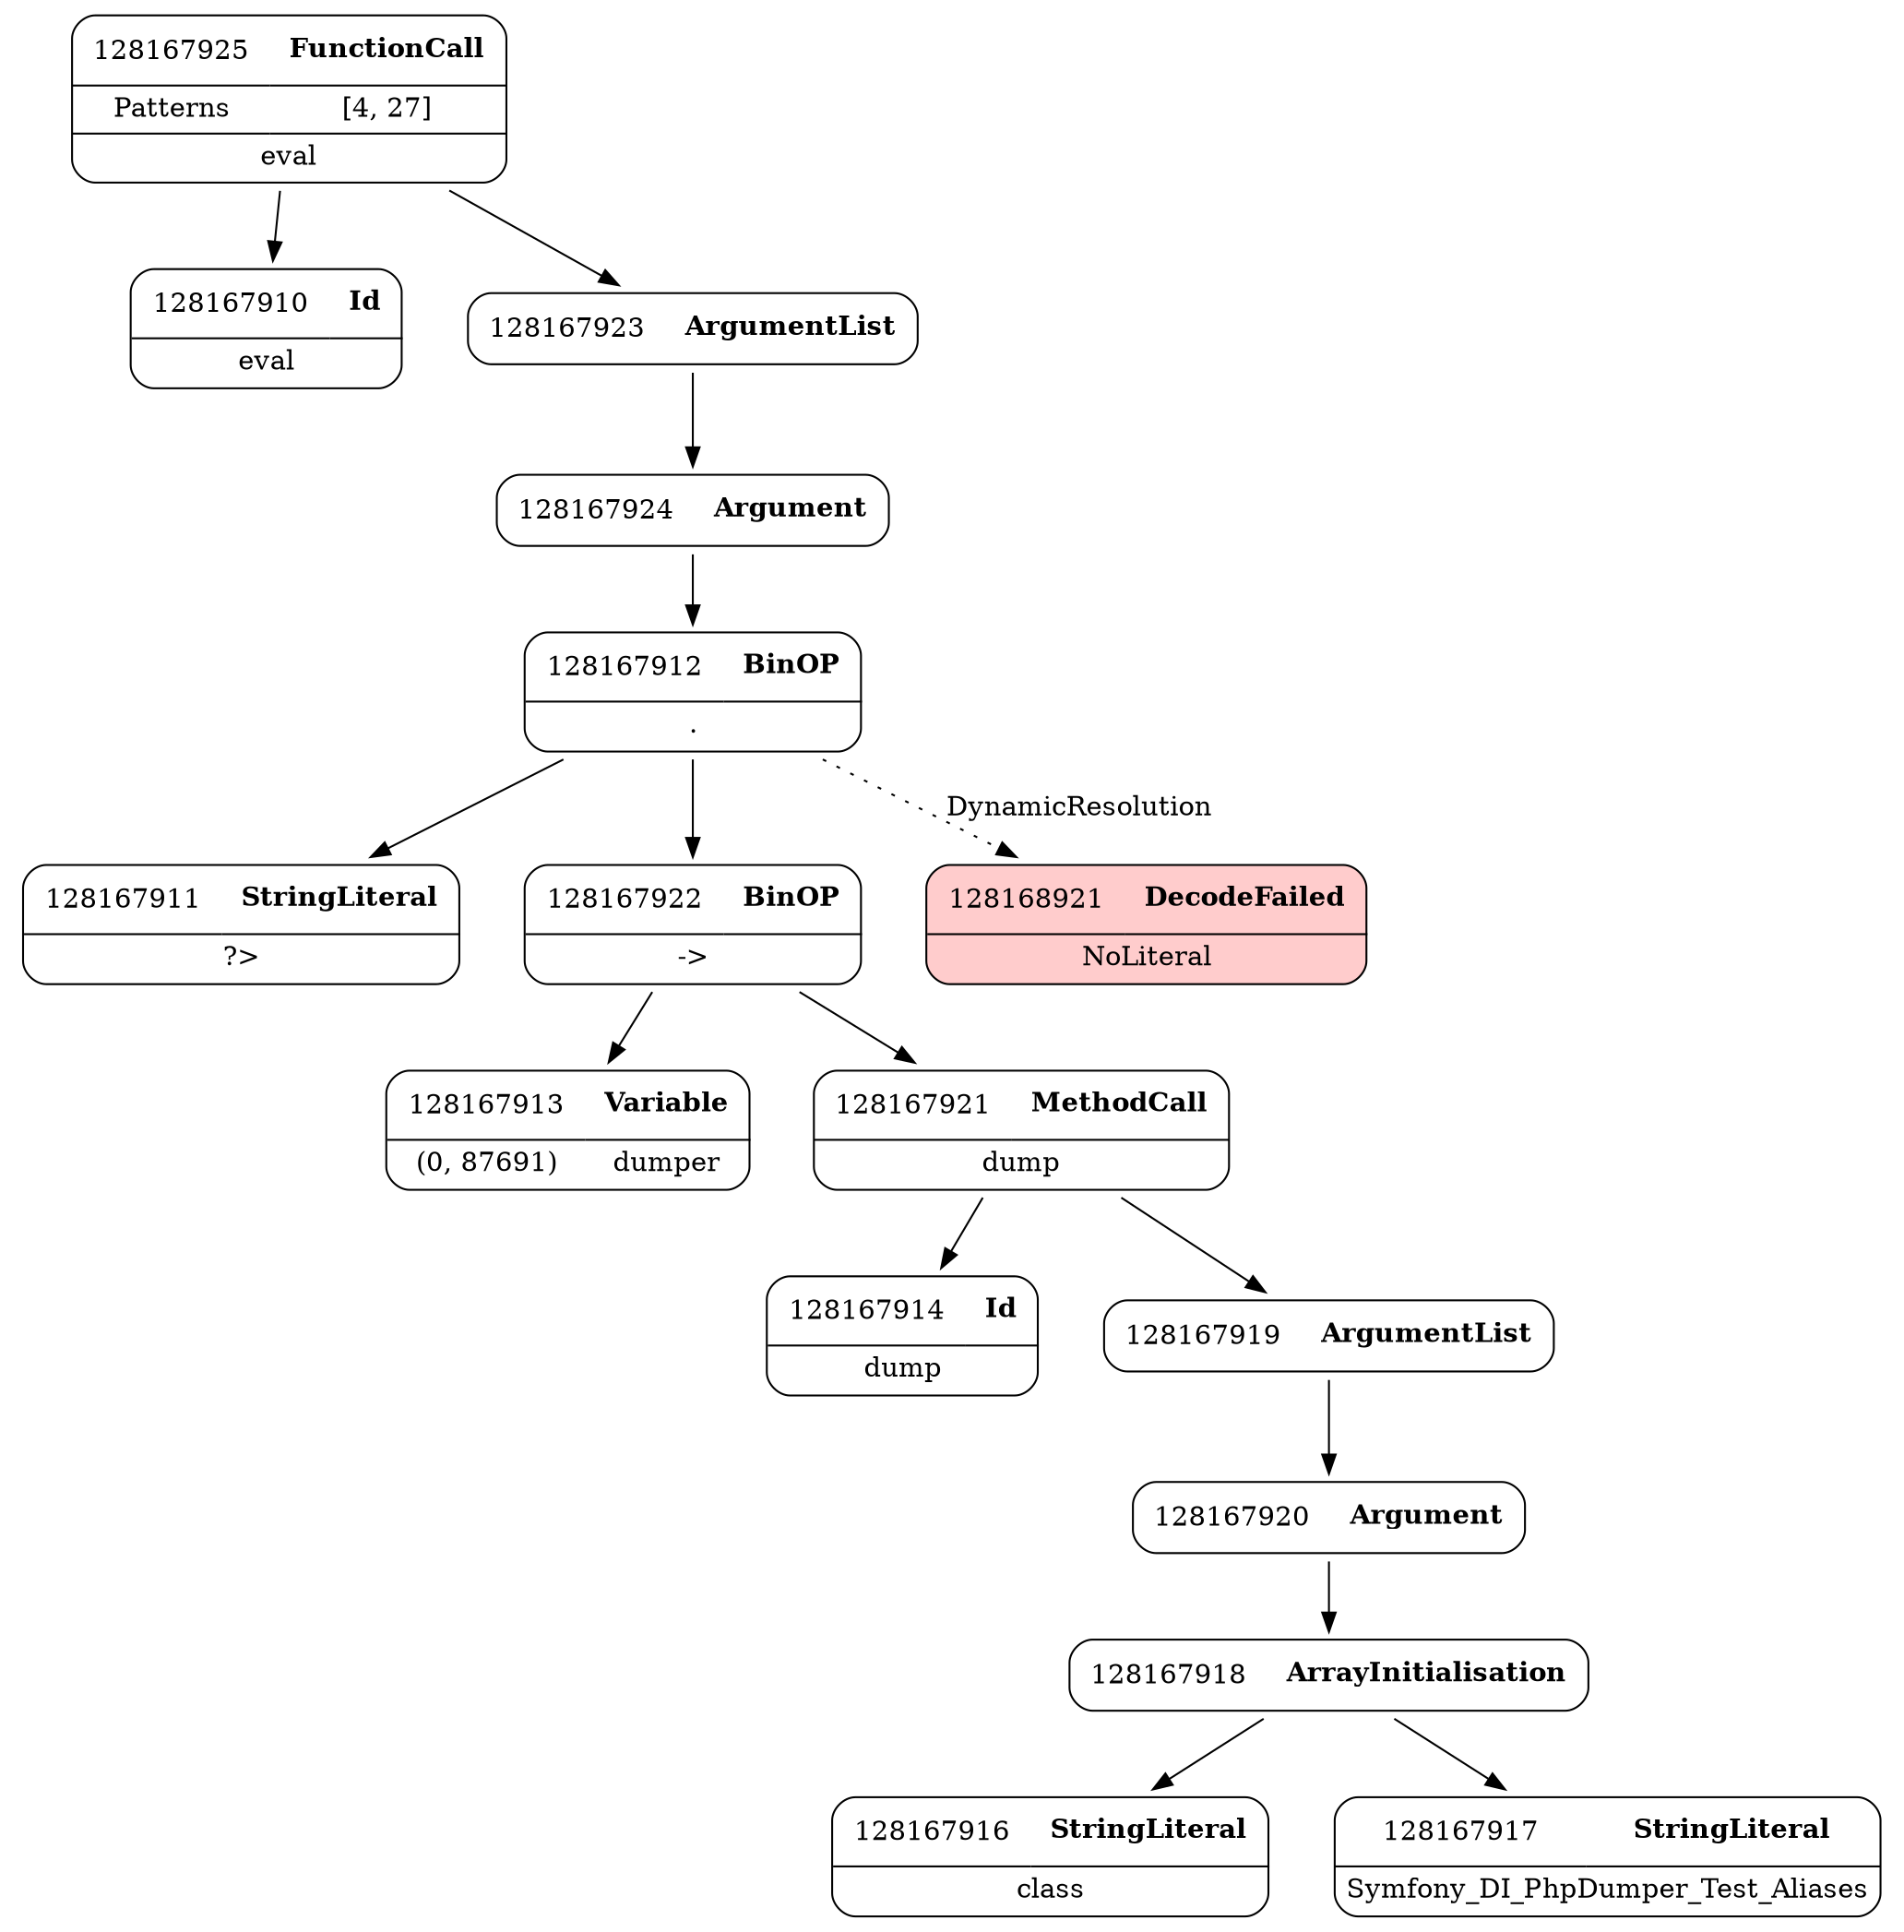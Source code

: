 digraph ast {
node [shape=none];
128167911 [label=<<TABLE border='1' cellspacing='0' cellpadding='10' style='rounded' ><TR><TD border='0'>128167911</TD><TD border='0'><B>StringLiteral</B></TD></TR><HR/><TR><TD border='0' cellpadding='5' colspan='2'>?&gt;</TD></TR></TABLE>>];
128167910 [label=<<TABLE border='1' cellspacing='0' cellpadding='10' style='rounded' ><TR><TD border='0'>128167910</TD><TD border='0'><B>Id</B></TD></TR><HR/><TR><TD border='0' cellpadding='5' colspan='2'>eval</TD></TR></TABLE>>];
128167914 [label=<<TABLE border='1' cellspacing='0' cellpadding='10' style='rounded' ><TR><TD border='0'>128167914</TD><TD border='0'><B>Id</B></TD></TR><HR/><TR><TD border='0' cellpadding='5' colspan='2'>dump</TD></TR></TABLE>>];
128167913 [label=<<TABLE border='1' cellspacing='0' cellpadding='10' style='rounded' ><TR><TD border='0'>128167913</TD><TD border='0'><B>Variable</B></TD></TR><HR/><TR><TD border='0' cellpadding='5'>(0, 87691)</TD><TD border='0' cellpadding='5'>dumper</TD></TR></TABLE>>];
128167912 [label=<<TABLE border='1' cellspacing='0' cellpadding='10' style='rounded' ><TR><TD border='0'>128167912</TD><TD border='0'><B>BinOP</B></TD></TR><HR/><TR><TD border='0' cellpadding='5' colspan='2'>.</TD></TR></TABLE>>];
128167912 -> 128167911 [weight=2];
128167912 -> 128167922 [weight=2];
128167912 -> 128168921 [style=dotted,label=DynamicResolution];
128167919 [label=<<TABLE border='1' cellspacing='0' cellpadding='10' style='rounded' ><TR><TD border='0'>128167919</TD><TD border='0'><B>ArgumentList</B></TD></TR></TABLE>>];
128167919 -> 128167920 [weight=2];
128167918 [label=<<TABLE border='1' cellspacing='0' cellpadding='10' style='rounded' ><TR><TD border='0'>128167918</TD><TD border='0'><B>ArrayInitialisation</B></TD></TR></TABLE>>];
128167918 -> 128167916 [weight=2];
128167918 -> 128167917 [weight=2];
128167917 [label=<<TABLE border='1' cellspacing='0' cellpadding='10' style='rounded' ><TR><TD border='0'>128167917</TD><TD border='0'><B>StringLiteral</B></TD></TR><HR/><TR><TD border='0' cellpadding='5' colspan='2'>Symfony_DI_PhpDumper_Test_Aliases</TD></TR></TABLE>>];
128167916 [label=<<TABLE border='1' cellspacing='0' cellpadding='10' style='rounded' ><TR><TD border='0'>128167916</TD><TD border='0'><B>StringLiteral</B></TD></TR><HR/><TR><TD border='0' cellpadding='5' colspan='2'>class</TD></TR></TABLE>>];
128167923 [label=<<TABLE border='1' cellspacing='0' cellpadding='10' style='rounded' ><TR><TD border='0'>128167923</TD><TD border='0'><B>ArgumentList</B></TD></TR></TABLE>>];
128167923 -> 128167924 [weight=2];
128167922 [label=<<TABLE border='1' cellspacing='0' cellpadding='10' style='rounded' ><TR><TD border='0'>128167922</TD><TD border='0'><B>BinOP</B></TD></TR><HR/><TR><TD border='0' cellpadding='5' colspan='2'>-&gt;</TD></TR></TABLE>>];
128167922 -> 128167913 [weight=2];
128167922 -> 128167921 [weight=2];
128167921 [label=<<TABLE border='1' cellspacing='0' cellpadding='10' style='rounded' ><TR><TD border='0'>128167921</TD><TD border='0'><B>MethodCall</B></TD></TR><HR/><TR><TD border='0' cellpadding='5' colspan='2'>dump</TD></TR></TABLE>>];
128167921 -> 128167914 [weight=2];
128167921 -> 128167919 [weight=2];
128167920 [label=<<TABLE border='1' cellspacing='0' cellpadding='10' style='rounded' ><TR><TD border='0'>128167920</TD><TD border='0'><B>Argument</B></TD></TR></TABLE>>];
128167920 -> 128167918 [weight=2];
128167925 [label=<<TABLE border='1' cellspacing='0' cellpadding='10' style='rounded' ><TR><TD border='0'>128167925</TD><TD border='0'><B>FunctionCall</B></TD></TR><HR/><TR><TD border='0' cellpadding='5'>Patterns</TD><TD border='0' cellpadding='5'>[4, 27]</TD></TR><HR/><TR><TD border='0' cellpadding='5' colspan='2'>eval</TD></TR></TABLE>>];
128167925 -> 128167910 [weight=2];
128167925 -> 128167923 [weight=2];
128167924 [label=<<TABLE border='1' cellspacing='0' cellpadding='10' style='rounded' ><TR><TD border='0'>128167924</TD><TD border='0'><B>Argument</B></TD></TR></TABLE>>];
128167924 -> 128167912 [weight=2];
128168921 [label=<<TABLE border='1' cellspacing='0' cellpadding='10' style='rounded' bgcolor='#FFCCCC' ><TR><TD border='0'>128168921</TD><TD border='0'><B>DecodeFailed</B></TD></TR><HR/><TR><TD border='0' cellpadding='5' colspan='2'>NoLiteral</TD></TR></TABLE>>];
}
